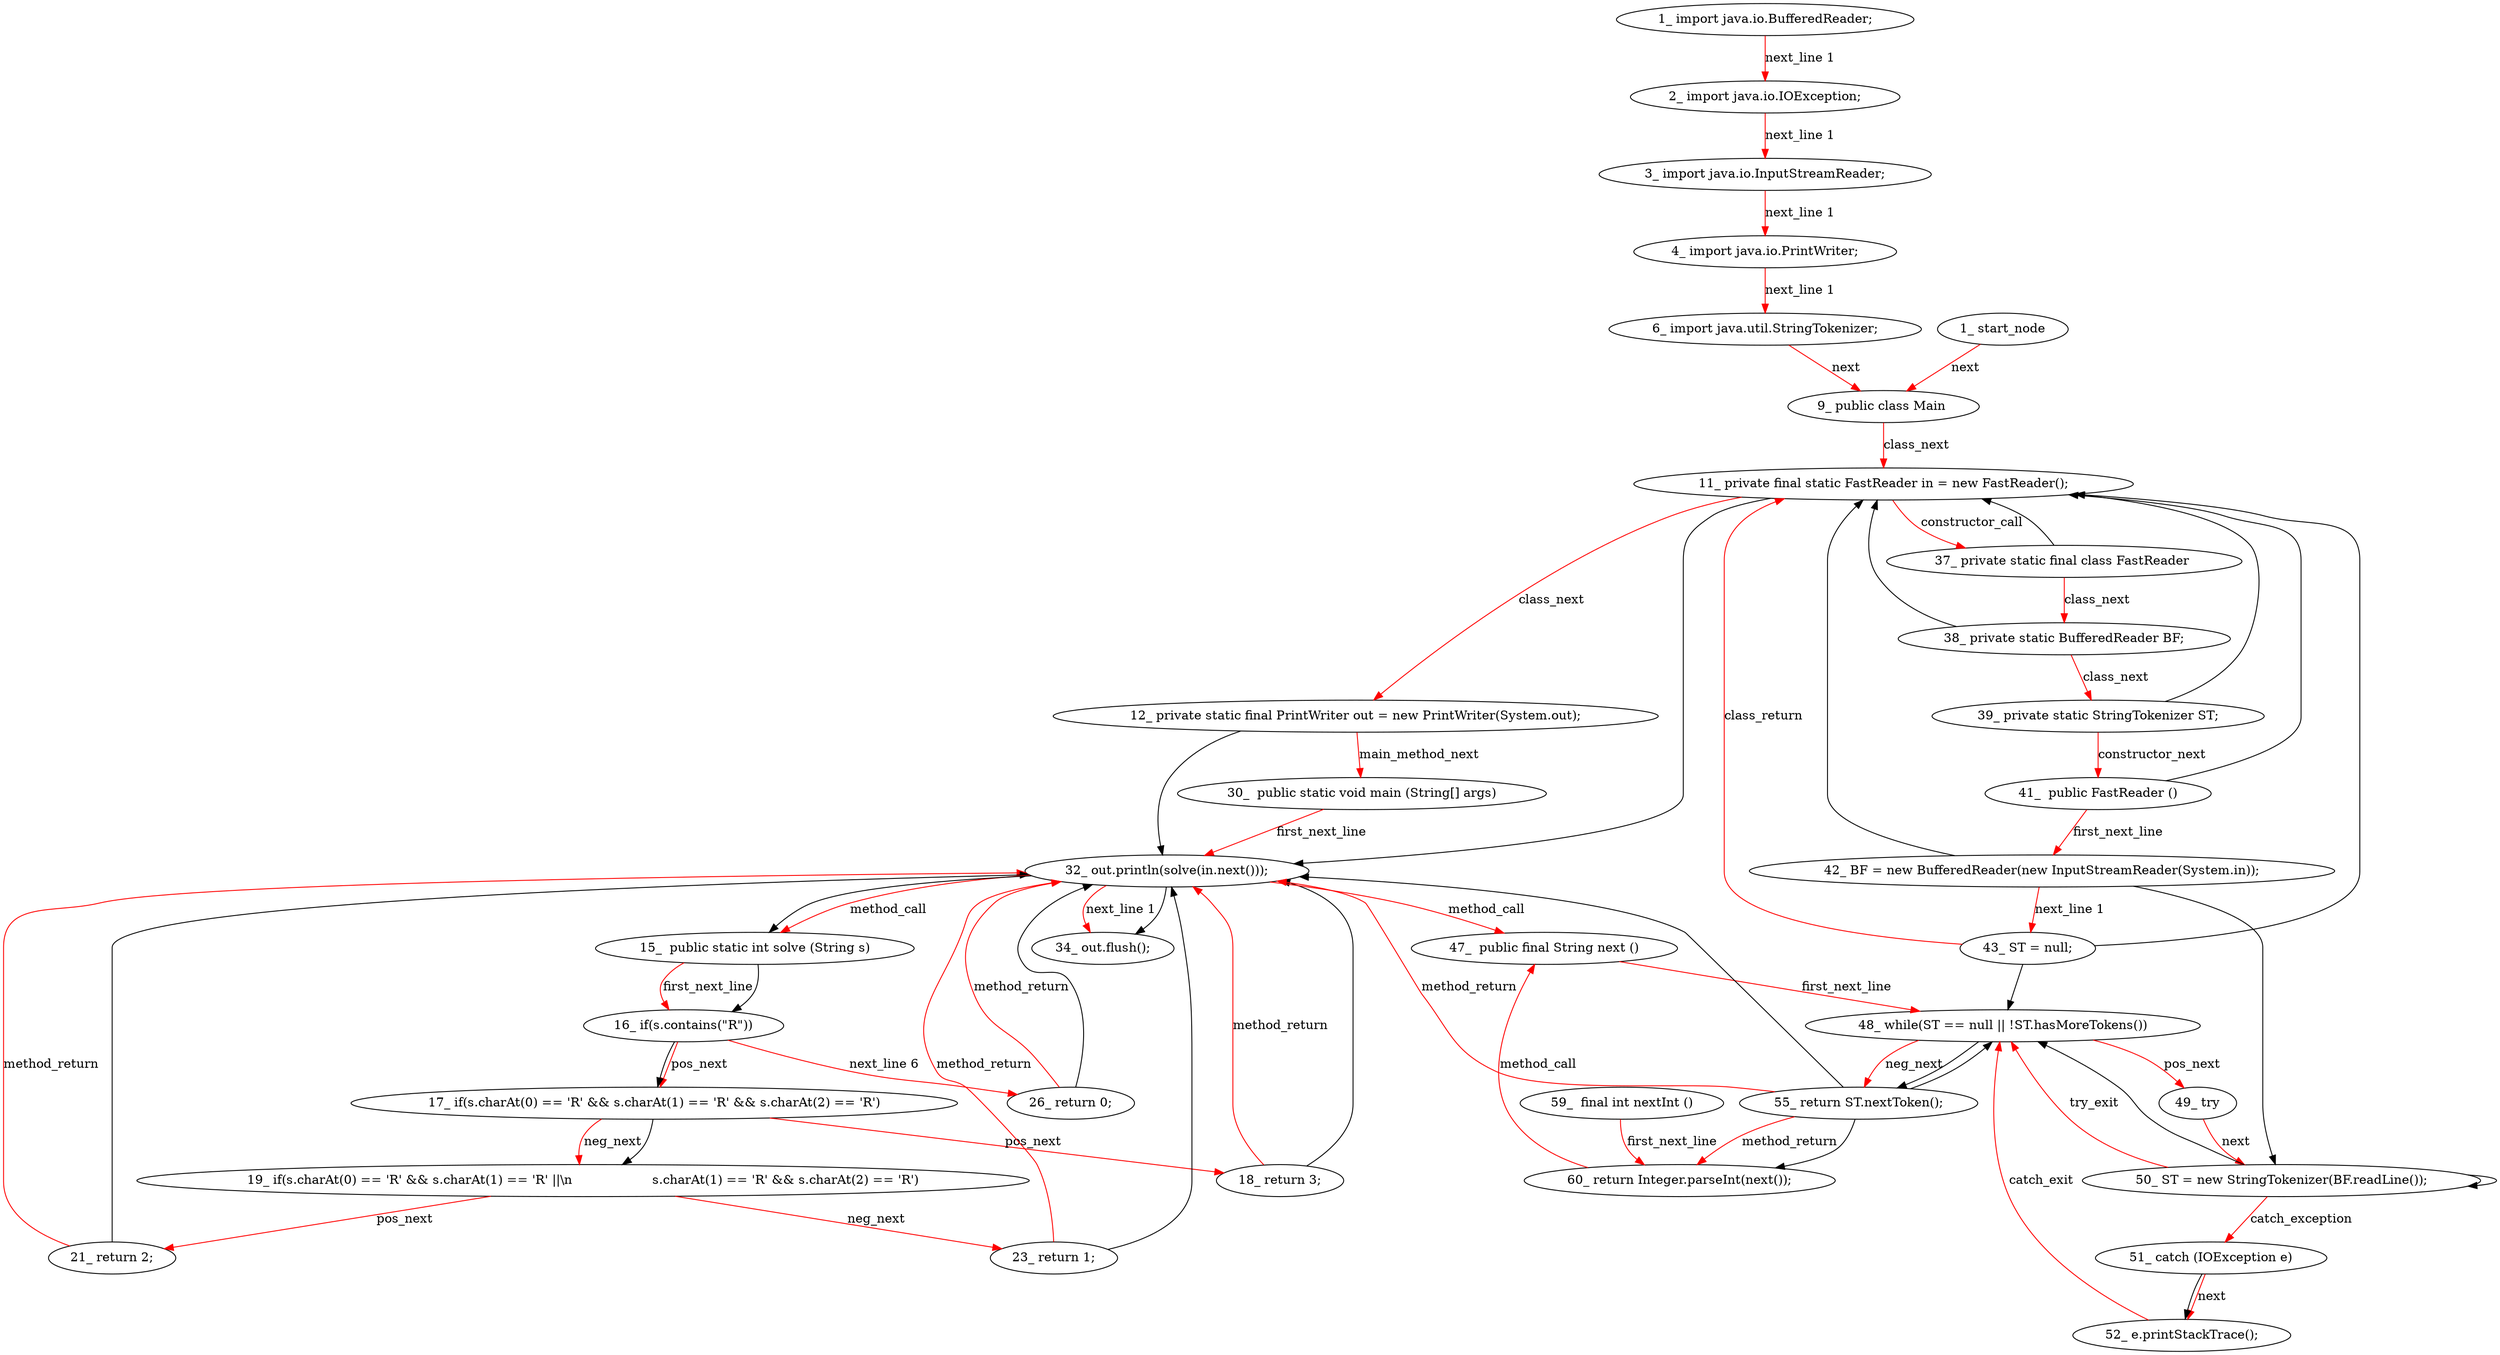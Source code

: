 digraph  {
6 [label="1_\ import\ java\.io\.BufferedReader;", type_label=expression_statement];
12 [label="2_\ import\ java\.io\.IOException;", type_label=expression_statement];
18 [label="3_\ import\ java\.io\.InputStreamReader;", type_label=expression_statement];
24 [label="4_\ import\ java\.io\.PrintWriter;", type_label=expression_statement];
30 [label="6_\ import\ java\.util\.StringTokenizer;", type_label=expression_statement];
36 [label="9_\ public\ class\ Main\ ", type_label=class_declaration];
40 [label="11_\ private\ final\ static\ FastReader\ in\ =\ new\ FastReader\(\);", type_label=expression_statement];
48 [label="12_\ private\ static\ final\ PrintWriter\ out\ =\ new\ PrintWriter\(System\.out\);", type_label=expression_statement];
59 [label="15_\ \ public\ static\ int\ solve\ \(String\ s\)", type_label=method_declaration];
68 [label="16_\ if\(s\.contains\(\"R\"\)\)", type_label=if];
76 [label="17_\ if\(s\.charAt\(0\)\ ==\ 'R'\ \&\&\ s\.charAt\(1\)\ ==\ 'R'\ \&\&\ s\.charAt\(2\)\ ==\ 'R'\)", type_label=if];
102 [label="18_\ return\ 3;", type_label=return];
104 [label="19_\ if\(s\.charAt\(0\)\ ==\ 'R'\ \&\&\ s\.charAt\(1\)\ ==\ 'R'\ \|\|\\n\ \ \ \ \ \ \ \ \ \ \ \ \ \ \ \ \ \ \ \ s\.charAt\(1\)\ ==\ 'R'\ \&\&\ s\.charAt\(2\)\ ==\ 'R'\)", type_label=if];
138 [label="21_\ return\ 2;", type_label=return];
141 [label="23_\ return\ 1;", type_label=return];
143 [label="26_\ return\ 0;", type_label=return];
145 [label="30_\ \ public\ static\ void\ main\ \(String\[\]\ args\)", type_label=method_declaration];
156 [label="32_\ out\.println\(solve\(in\.next\(\)\)\);", type_label=expression_statement];
168 [label="34_\ out\.flush\(\);", type_label=expression_statement];
173 [label="37_\ private\ static\ final\ class\ FastReader\ ", type_label=class_declaration];
177 [label="38_\ private\ static\ BufferedReader\ BF;", type_label=expression_statement];
182 [label="39_\ private\ static\ StringTokenizer\ ST;", type_label=expression_statement];
187 [label="41_\ \ public\ FastReader\ \(\)", type_label=constructor_declaration];
192 [label="42_\ BF\ =\ new\ BufferedReader\(new\ InputStreamReader\(System\.in\)\);", type_label=expression_statement];
204 [label="43_\ ST\ =\ null;", type_label=expression_statement];
208 [label="47_\ \ public\ final\ String\ next\ \(\)", type_label=method_declaration];
214 [label="48_\ while\(ST\ ==\ null\ \|\|\ !ST\.hasMoreTokens\(\)\)", type_label=while];
226 [label="49_\ try", type_label=try];
228 [label="50_\ ST\ =\ new\ StringTokenizer\(BF\.readLine\(\)\);", type_label=expression_statement];
238 [label="51_\ catch\ \(IOException\ e\)", type_label=catch];
244 [label="52_\ e\.printStackTrace\(\);", type_label=expression_statement];
249 [label="55_\ return\ ST\.nextToken\(\);", type_label=return];
254 [label="59_\ \ final\ int\ nextInt\ \(\)", type_label=method_declaration];
260 [label="60_\ return\ Integer\.parseInt\(next\(\)\);", type_label=return];
1 [label="1_\ start_node", type_label=start];
6 -> 12  [color=red, controlflow_type="next_line 1", edge_type=CFG_edge, key=0, label="next_line 1"];
12 -> 18  [color=red, controlflow_type="next_line 1", edge_type=CFG_edge, key=0, label="next_line 1"];
18 -> 24  [color=red, controlflow_type="next_line 1", edge_type=CFG_edge, key=0, label="next_line 1"];
24 -> 30  [color=red, controlflow_type="next_line 1", edge_type=CFG_edge, key=0, label="next_line 1"];
30 -> 36  [color=red, controlflow_type=next, edge_type=CFG_edge, key=0, label=next];
36 -> 40  [color=red, controlflow_type=class_next, edge_type=CFG_edge, key=0, label=class_next];
40 -> 48  [color=red, controlflow_type=class_next, edge_type=CFG_edge, key=0, label=class_next];
40 -> 173  [color=red, controlflow_type="constructor_call|45", edge_type=CFG_edge, key=0, label=constructor_call, target_constructor=187];
40 -> 156  [key=0, used_def=in];
48 -> 145  [color=red, controlflow_type=main_method_next, edge_type=CFG_edge, key=0, label=main_method_next];
48 -> 156  [key=0, used_def=out];
59 -> 68  [color=red, controlflow_type=first_next_line, edge_type=CFG_edge, key=0, label=first_next_line];
59 -> 68  [key=1, used_def=s];
68 -> 76  [color=red, controlflow_type=pos_next, edge_type=CFG_edge, key=0, label=pos_next];
68 -> 76  [key=1, used_def=s];
68 -> 143  [color=red, controlflow_type="next_line 6", edge_type=CFG_edge, key=0, label="next_line 6"];
76 -> 102  [color=red, controlflow_type=pos_next, edge_type=CFG_edge, key=0, label=pos_next];
76 -> 104  [color=red, controlflow_type=neg_next, edge_type=CFG_edge, key=0, label=neg_next];
76 -> 104  [key=1, used_def=s];
102 -> 156  [color=red, controlflow_type=method_return, edge_type=CFG_edge, key=0, label=method_return];
102 -> 156  [key=1];
104 -> 138  [color=red, controlflow_type=pos_next, edge_type=CFG_edge, key=0, label=pos_next];
104 -> 141  [color=red, controlflow_type=neg_next, edge_type=CFG_edge, key=0, label=neg_next];
138 -> 156  [color=red, controlflow_type=method_return, edge_type=CFG_edge, key=0, label=method_return];
138 -> 156  [key=1];
141 -> 156  [color=red, controlflow_type=method_return, edge_type=CFG_edge, key=0, label=method_return];
141 -> 156  [key=1];
143 -> 156  [color=red, controlflow_type=method_return, edge_type=CFG_edge, key=0, label=method_return];
143 -> 156  [key=1];
145 -> 156  [color=red, controlflow_type=first_next_line, edge_type=CFG_edge, key=0, label=first_next_line];
156 -> 168  [color=red, controlflow_type="next_line 1", edge_type=CFG_edge, key=0, label="next_line 1"];
156 -> 168  [key=1, used_def=out];
156 -> 59  [color=red, controlflow_type="method_call|161", edge_type=CFG_edge, key=0, label=method_call];
156 -> 59  [key=1];
156 -> 208  [color=red, controlflow_type="method_call|164", edge_type=CFG_edge, key=0, label=method_call];
173 -> 177  [color=red, controlflow_type=class_next, edge_type=CFG_edge, key=0, label=class_next];
173 -> 40  [key=0];
177 -> 182  [color=red, controlflow_type=class_next, edge_type=CFG_edge, key=0, label=class_next];
177 -> 40  [key=0];
182 -> 187  [color=red, controlflow_type=constructor_next, edge_type=CFG_edge, key=0, label=constructor_next];
182 -> 40  [key=0];
187 -> 192  [color=red, controlflow_type=first_next_line, edge_type=CFG_edge, key=0, label=first_next_line];
187 -> 40  [key=0];
192 -> 204  [color=red, controlflow_type="next_line 1", edge_type=CFG_edge, key=0, label="next_line 1"];
192 -> 228  [key=0, used_def=BF];
192 -> 40  [key=0];
204 -> 40  [color=red, controlflow_type=class_return, edge_type=CFG_edge, key=0, label=class_return];
204 -> 40  [key=1];
204 -> 214  [key=0, used_def=ST];
208 -> 214  [color=red, controlflow_type=first_next_line, edge_type=CFG_edge, key=0, label=first_next_line];
214 -> 226  [color=red, controlflow_type=pos_next, edge_type=CFG_edge, key=0, label=pos_next];
214 -> 249  [color=red, controlflow_type=neg_next, edge_type=CFG_edge, key=0, label=neg_next];
214 -> 249  [key=1, used_def=ST];
226 -> 228  [color=red, controlflow_type=next, edge_type=CFG_edge, key=0, label=next];
228 -> 238  [color=red, controlflow_type=catch_exception, edge_type=CFG_edge, key=0, label=catch_exception];
228 -> 214  [color=red, controlflow_type=try_exit, edge_type=CFG_edge, key=0, label=try_exit];
228 -> 214  [key=1, used_def=ST];
228 -> 228  [key=0, used_def=BF];
238 -> 244  [color=red, controlflow_type=next, edge_type=CFG_edge, key=0, label=next];
238 -> 244  [key=1, used_def=e];
244 -> 214  [color=red, controlflow_type=catch_exit, edge_type=CFG_edge, key=0, label=catch_exit];
249 -> 156  [color=red, controlflow_type=method_return, edge_type=CFG_edge, key=0, label=method_return];
249 -> 156  [key=1];
249 -> 260  [color=red, controlflow_type=method_return, edge_type=CFG_edge, key=0, label=method_return];
249 -> 260  [key=1];
249 -> 214  [key=0, used_def=ST];
254 -> 260  [color=red, controlflow_type=first_next_line, edge_type=CFG_edge, key=0, label=first_next_line];
260 -> 208  [color=red, controlflow_type="method_call|265", edge_type=CFG_edge, key=0, label=method_call];
1 -> 36  [color=red, controlflow_type=next, edge_type=CFG_edge, key=0, label=next];
}
